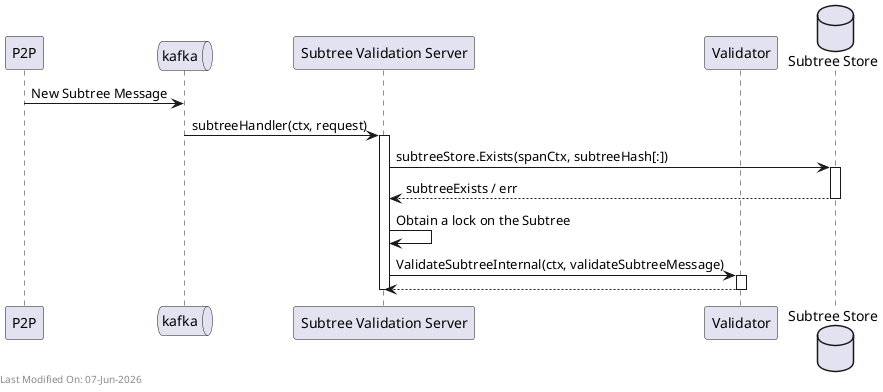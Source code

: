 @startuml
participant "P2P" as P2P
queue "kafka" as KA
participant "Subtree Validation Server" as SVS
participant "Validator" as Validator
database "Subtree Store" as SubtreeStore

P2P -> KA: New Subtree Message
KA -> SVS: subtreeHandler(ctx, request)
activate SVS

SVS -> SubtreeStore: subtreeStore.Exists(spanCtx, subtreeHash[:])
activate SubtreeStore
SubtreeStore --> SVS: subtreeExists / err
deactivate SubtreeStore

SVS -> SVS: Obtain a lock on the Subtree

SVS -> Validator: ValidateSubtreeInternal(ctx, validateSubtreeMessage)
activate Validator
Validator --> SVS
deactivate Validator
deactivate SVS

deactivate Validator

left footer Last Modified On: %date("dd-MMM-yyyy")

@enduml
